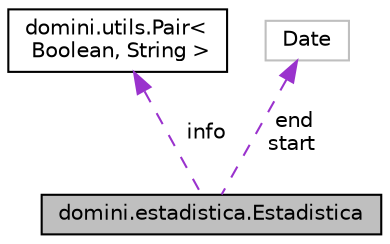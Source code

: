 digraph "domini.estadistica.Estadistica"
{
  edge [fontname="Helvetica",fontsize="10",labelfontname="Helvetica",labelfontsize="10"];
  node [fontname="Helvetica",fontsize="10",shape=record];
  Node1 [label="domini.estadistica.Estadistica",height=0.2,width=0.4,color="black", fillcolor="grey75", style="filled", fontcolor="black"];
  Node2 -> Node1 [dir="back",color="darkorchid3",fontsize="10",style="dashed",label=" info" ,fontname="Helvetica"];
  Node2 [label="domini.utils.Pair\<\l Boolean, String \>",height=0.2,width=0.4,color="black", fillcolor="white", style="filled",URL="$classdomini_1_1utils_1_1Pair.html"];
  Node3 -> Node1 [dir="back",color="darkorchid3",fontsize="10",style="dashed",label=" end\nstart" ,fontname="Helvetica"];
  Node3 [label="Date",height=0.2,width=0.4,color="grey75", fillcolor="white", style="filled"];
}
